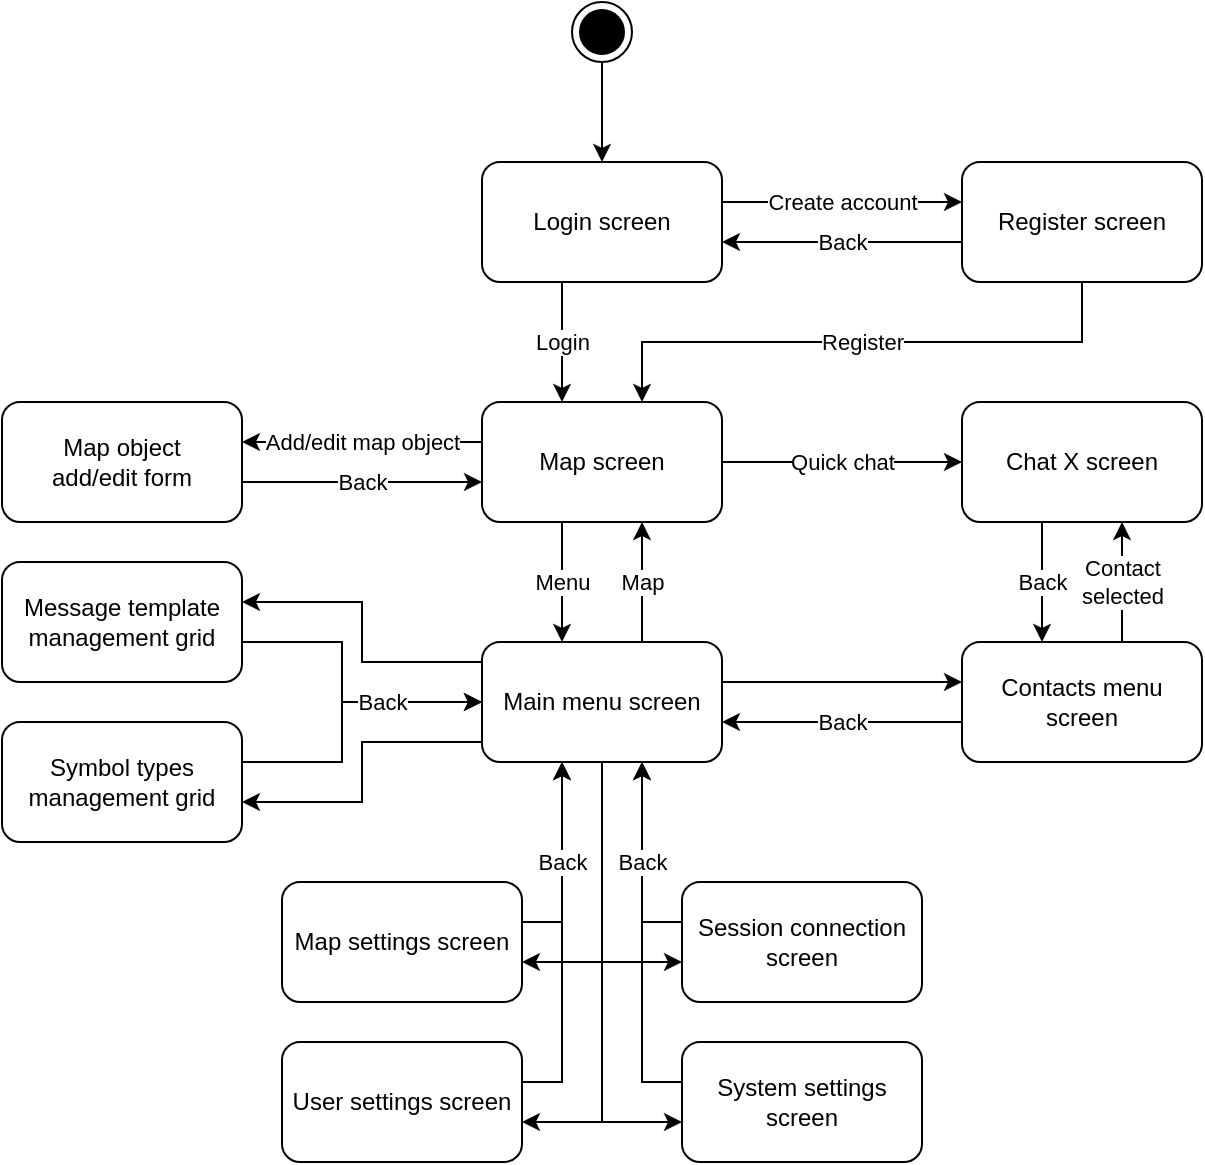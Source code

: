 <mxfile version="22.1.5" type="device">
  <diagram name="Stránka-1" id="4uzDfmDRNhCInwvL7MMY">
    <mxGraphModel dx="1195" dy="632" grid="1" gridSize="10" guides="1" tooltips="1" connect="1" arrows="1" fold="1" page="1" pageScale="1" pageWidth="827" pageHeight="1169" math="0" shadow="0">
      <root>
        <mxCell id="0" />
        <mxCell id="1" parent="0" />
        <mxCell id="WGg2hFcMqNZgMdjpp8JN-4" value="Create account" style="edgeStyle=orthogonalEdgeStyle;rounded=0;orthogonalLoop=1;jettySize=auto;html=1;" edge="1" parent="1" source="WGg2hFcMqNZgMdjpp8JN-2" target="WGg2hFcMqNZgMdjpp8JN-3">
          <mxGeometry relative="1" as="geometry">
            <Array as="points">
              <mxPoint x="420" y="100" />
              <mxPoint x="420" y="100" />
            </Array>
          </mxGeometry>
        </mxCell>
        <mxCell id="WGg2hFcMqNZgMdjpp8JN-7" value="Login" style="edgeStyle=orthogonalEdgeStyle;rounded=0;orthogonalLoop=1;jettySize=auto;html=1;" edge="1" parent="1" source="WGg2hFcMqNZgMdjpp8JN-2" target="WGg2hFcMqNZgMdjpp8JN-6">
          <mxGeometry relative="1" as="geometry">
            <Array as="points">
              <mxPoint x="280" y="160" />
              <mxPoint x="280" y="160" />
            </Array>
          </mxGeometry>
        </mxCell>
        <mxCell id="WGg2hFcMqNZgMdjpp8JN-2" value="Login screen" style="rounded=1;whiteSpace=wrap;html=1;" vertex="1" parent="1">
          <mxGeometry x="240" y="80" width="120" height="60" as="geometry" />
        </mxCell>
        <mxCell id="WGg2hFcMqNZgMdjpp8JN-5" value="Back" style="edgeStyle=orthogonalEdgeStyle;rounded=0;orthogonalLoop=1;jettySize=auto;html=1;" edge="1" parent="1" source="WGg2hFcMqNZgMdjpp8JN-3" target="WGg2hFcMqNZgMdjpp8JN-2">
          <mxGeometry relative="1" as="geometry">
            <Array as="points">
              <mxPoint x="420" y="120" />
              <mxPoint x="420" y="120" />
            </Array>
          </mxGeometry>
        </mxCell>
        <mxCell id="WGg2hFcMqNZgMdjpp8JN-8" value="Register" style="edgeStyle=orthogonalEdgeStyle;rounded=0;orthogonalLoop=1;jettySize=auto;html=1;" edge="1" parent="1" source="WGg2hFcMqNZgMdjpp8JN-3" target="WGg2hFcMqNZgMdjpp8JN-6">
          <mxGeometry relative="1" as="geometry">
            <Array as="points">
              <mxPoint x="540" y="170" />
              <mxPoint x="320" y="170" />
            </Array>
          </mxGeometry>
        </mxCell>
        <mxCell id="WGg2hFcMqNZgMdjpp8JN-3" value="Register screen" style="rounded=1;whiteSpace=wrap;html=1;" vertex="1" parent="1">
          <mxGeometry x="480" y="80" width="120" height="60" as="geometry" />
        </mxCell>
        <mxCell id="WGg2hFcMqNZgMdjpp8JN-10" value="Menu" style="edgeStyle=orthogonalEdgeStyle;rounded=0;orthogonalLoop=1;jettySize=auto;html=1;" edge="1" parent="1" source="WGg2hFcMqNZgMdjpp8JN-6" target="WGg2hFcMqNZgMdjpp8JN-9">
          <mxGeometry relative="1" as="geometry">
            <Array as="points">
              <mxPoint x="280" y="300" />
              <mxPoint x="280" y="300" />
            </Array>
          </mxGeometry>
        </mxCell>
        <mxCell id="WGg2hFcMqNZgMdjpp8JN-25" value="Quick chat" style="edgeStyle=orthogonalEdgeStyle;rounded=0;orthogonalLoop=1;jettySize=auto;html=1;" edge="1" parent="1" source="WGg2hFcMqNZgMdjpp8JN-6" target="WGg2hFcMqNZgMdjpp8JN-22">
          <mxGeometry relative="1" as="geometry" />
        </mxCell>
        <mxCell id="WGg2hFcMqNZgMdjpp8JN-31" value="Add/edit map object" style="edgeStyle=orthogonalEdgeStyle;rounded=0;orthogonalLoop=1;jettySize=auto;html=1;" edge="1" parent="1" source="WGg2hFcMqNZgMdjpp8JN-6" target="WGg2hFcMqNZgMdjpp8JN-30">
          <mxGeometry relative="1" as="geometry">
            <Array as="points">
              <mxPoint x="180" y="220" />
              <mxPoint x="180" y="220" />
            </Array>
          </mxGeometry>
        </mxCell>
        <mxCell id="WGg2hFcMqNZgMdjpp8JN-6" value="Map screen" style="rounded=1;whiteSpace=wrap;html=1;" vertex="1" parent="1">
          <mxGeometry x="240" y="200" width="120" height="60" as="geometry" />
        </mxCell>
        <mxCell id="WGg2hFcMqNZgMdjpp8JN-12" value="Map" style="edgeStyle=orthogonalEdgeStyle;rounded=0;orthogonalLoop=1;jettySize=auto;html=1;" edge="1" parent="1" source="WGg2hFcMqNZgMdjpp8JN-9" target="WGg2hFcMqNZgMdjpp8JN-6">
          <mxGeometry relative="1" as="geometry">
            <Array as="points">
              <mxPoint x="320" y="300" />
              <mxPoint x="320" y="300" />
            </Array>
          </mxGeometry>
        </mxCell>
        <mxCell id="WGg2hFcMqNZgMdjpp8JN-20" style="edgeStyle=orthogonalEdgeStyle;rounded=0;orthogonalLoop=1;jettySize=auto;html=1;" edge="1" parent="1" source="WGg2hFcMqNZgMdjpp8JN-9" target="WGg2hFcMqNZgMdjpp8JN-19">
          <mxGeometry relative="1" as="geometry">
            <Array as="points">
              <mxPoint x="420" y="340" />
              <mxPoint x="420" y="340" />
            </Array>
          </mxGeometry>
        </mxCell>
        <mxCell id="WGg2hFcMqNZgMdjpp8JN-35" style="edgeStyle=orthogonalEdgeStyle;rounded=0;orthogonalLoop=1;jettySize=auto;html=1;" edge="1" parent="1" source="WGg2hFcMqNZgMdjpp8JN-9" target="WGg2hFcMqNZgMdjpp8JN-34">
          <mxGeometry relative="1" as="geometry">
            <Array as="points">
              <mxPoint x="180" y="330" />
              <mxPoint x="180" y="300" />
            </Array>
          </mxGeometry>
        </mxCell>
        <mxCell id="WGg2hFcMqNZgMdjpp8JN-36" style="edgeStyle=orthogonalEdgeStyle;rounded=0;orthogonalLoop=1;jettySize=auto;html=1;" edge="1" parent="1" source="WGg2hFcMqNZgMdjpp8JN-9" target="WGg2hFcMqNZgMdjpp8JN-33">
          <mxGeometry relative="1" as="geometry">
            <Array as="points">
              <mxPoint x="180" y="370" />
              <mxPoint x="180" y="400" />
            </Array>
          </mxGeometry>
        </mxCell>
        <mxCell id="WGg2hFcMqNZgMdjpp8JN-43" style="edgeStyle=orthogonalEdgeStyle;rounded=0;orthogonalLoop=1;jettySize=auto;html=1;" edge="1" parent="1" source="WGg2hFcMqNZgMdjpp8JN-9" target="WGg2hFcMqNZgMdjpp8JN-13">
          <mxGeometry relative="1" as="geometry">
            <Array as="points">
              <mxPoint x="300" y="480" />
            </Array>
          </mxGeometry>
        </mxCell>
        <mxCell id="WGg2hFcMqNZgMdjpp8JN-44" style="edgeStyle=orthogonalEdgeStyle;rounded=0;orthogonalLoop=1;jettySize=auto;html=1;" edge="1" parent="1" source="WGg2hFcMqNZgMdjpp8JN-9" target="WGg2hFcMqNZgMdjpp8JN-14">
          <mxGeometry relative="1" as="geometry">
            <Array as="points">
              <mxPoint x="300" y="480" />
            </Array>
          </mxGeometry>
        </mxCell>
        <mxCell id="WGg2hFcMqNZgMdjpp8JN-45" style="edgeStyle=orthogonalEdgeStyle;rounded=0;orthogonalLoop=1;jettySize=auto;html=1;" edge="1" parent="1" source="WGg2hFcMqNZgMdjpp8JN-9" target="WGg2hFcMqNZgMdjpp8JN-39">
          <mxGeometry relative="1" as="geometry">
            <Array as="points">
              <mxPoint x="300" y="560" />
            </Array>
          </mxGeometry>
        </mxCell>
        <mxCell id="WGg2hFcMqNZgMdjpp8JN-47" style="edgeStyle=orthogonalEdgeStyle;rounded=0;orthogonalLoop=1;jettySize=auto;html=1;" edge="1" parent="1" source="WGg2hFcMqNZgMdjpp8JN-9" target="WGg2hFcMqNZgMdjpp8JN-46">
          <mxGeometry relative="1" as="geometry">
            <Array as="points">
              <mxPoint x="300" y="560" />
            </Array>
          </mxGeometry>
        </mxCell>
        <mxCell id="WGg2hFcMqNZgMdjpp8JN-9" value="Main menu screen" style="rounded=1;whiteSpace=wrap;html=1;" vertex="1" parent="1">
          <mxGeometry x="240" y="320" width="120" height="60" as="geometry" />
        </mxCell>
        <mxCell id="WGg2hFcMqNZgMdjpp8JN-13" value="Map settings screen" style="rounded=1;whiteSpace=wrap;html=1;" vertex="1" parent="1">
          <mxGeometry x="140" y="440" width="120" height="60" as="geometry" />
        </mxCell>
        <mxCell id="WGg2hFcMqNZgMdjpp8JN-14" value="Session connection screen" style="rounded=1;whiteSpace=wrap;html=1;" vertex="1" parent="1">
          <mxGeometry x="340" y="440" width="120" height="60" as="geometry" />
        </mxCell>
        <mxCell id="WGg2hFcMqNZgMdjpp8JN-21" value="Back" style="edgeStyle=orthogonalEdgeStyle;rounded=0;orthogonalLoop=1;jettySize=auto;html=1;" edge="1" parent="1" source="WGg2hFcMqNZgMdjpp8JN-19" target="WGg2hFcMqNZgMdjpp8JN-9">
          <mxGeometry relative="1" as="geometry">
            <Array as="points">
              <mxPoint x="420" y="360" />
              <mxPoint x="420" y="360" />
            </Array>
          </mxGeometry>
        </mxCell>
        <mxCell id="WGg2hFcMqNZgMdjpp8JN-23" value="Contact&lt;br&gt;selected" style="edgeStyle=orthogonalEdgeStyle;rounded=0;orthogonalLoop=1;jettySize=auto;html=1;" edge="1" parent="1" source="WGg2hFcMqNZgMdjpp8JN-19" target="WGg2hFcMqNZgMdjpp8JN-22">
          <mxGeometry relative="1" as="geometry">
            <Array as="points">
              <mxPoint x="560" y="290" />
              <mxPoint x="560" y="290" />
            </Array>
          </mxGeometry>
        </mxCell>
        <mxCell id="WGg2hFcMqNZgMdjpp8JN-19" value="Contacts menu screen" style="rounded=1;whiteSpace=wrap;html=1;" vertex="1" parent="1">
          <mxGeometry x="480" y="320" width="120" height="60" as="geometry" />
        </mxCell>
        <mxCell id="WGg2hFcMqNZgMdjpp8JN-24" value="Back" style="edgeStyle=orthogonalEdgeStyle;rounded=0;orthogonalLoop=1;jettySize=auto;html=1;" edge="1" parent="1" source="WGg2hFcMqNZgMdjpp8JN-22" target="WGg2hFcMqNZgMdjpp8JN-19">
          <mxGeometry relative="1" as="geometry">
            <Array as="points">
              <mxPoint x="520" y="290" />
              <mxPoint x="520" y="290" />
            </Array>
          </mxGeometry>
        </mxCell>
        <mxCell id="WGg2hFcMqNZgMdjpp8JN-22" value="Chat X screen" style="rounded=1;whiteSpace=wrap;html=1;" vertex="1" parent="1">
          <mxGeometry x="480" y="200" width="120" height="60" as="geometry" />
        </mxCell>
        <mxCell id="WGg2hFcMqNZgMdjpp8JN-29" style="edgeStyle=orthogonalEdgeStyle;rounded=0;orthogonalLoop=1;jettySize=auto;html=1;" edge="1" parent="1" source="WGg2hFcMqNZgMdjpp8JN-28" target="WGg2hFcMqNZgMdjpp8JN-2">
          <mxGeometry relative="1" as="geometry" />
        </mxCell>
        <mxCell id="WGg2hFcMqNZgMdjpp8JN-28" value="" style="ellipse;html=1;shape=endState;fillColor=#000000;strokeColor=default;" vertex="1" parent="1">
          <mxGeometry x="285" width="30" height="30" as="geometry" />
        </mxCell>
        <mxCell id="WGg2hFcMqNZgMdjpp8JN-32" value="Back" style="edgeStyle=orthogonalEdgeStyle;rounded=0;orthogonalLoop=1;jettySize=auto;html=1;" edge="1" parent="1" source="WGg2hFcMqNZgMdjpp8JN-30" target="WGg2hFcMqNZgMdjpp8JN-6">
          <mxGeometry relative="1" as="geometry">
            <Array as="points">
              <mxPoint x="180" y="240" />
              <mxPoint x="180" y="240" />
            </Array>
          </mxGeometry>
        </mxCell>
        <mxCell id="WGg2hFcMqNZgMdjpp8JN-30" value="Map object&lt;br&gt;add/edit form" style="rounded=1;whiteSpace=wrap;html=1;" vertex="1" parent="1">
          <mxGeometry y="200" width="120" height="60" as="geometry" />
        </mxCell>
        <mxCell id="WGg2hFcMqNZgMdjpp8JN-37" value="" style="edgeStyle=orthogonalEdgeStyle;rounded=0;orthogonalLoop=1;jettySize=auto;html=1;" edge="1" parent="1" source="WGg2hFcMqNZgMdjpp8JN-33" target="WGg2hFcMqNZgMdjpp8JN-9">
          <mxGeometry x="0.333" relative="1" as="geometry">
            <Array as="points">
              <mxPoint x="170" y="380" />
              <mxPoint x="170" y="350" />
            </Array>
            <mxPoint as="offset" />
          </mxGeometry>
        </mxCell>
        <mxCell id="WGg2hFcMqNZgMdjpp8JN-33" value="Symbol types management grid" style="rounded=1;whiteSpace=wrap;html=1;" vertex="1" parent="1">
          <mxGeometry y="360" width="120" height="60" as="geometry" />
        </mxCell>
        <mxCell id="WGg2hFcMqNZgMdjpp8JN-38" value="Back" style="edgeStyle=orthogonalEdgeStyle;rounded=0;orthogonalLoop=1;jettySize=auto;html=1;" edge="1" parent="1" source="WGg2hFcMqNZgMdjpp8JN-34" target="WGg2hFcMqNZgMdjpp8JN-9">
          <mxGeometry x="0.333" relative="1" as="geometry">
            <Array as="points">
              <mxPoint x="170" y="320" />
              <mxPoint x="170" y="350" />
            </Array>
            <mxPoint as="offset" />
          </mxGeometry>
        </mxCell>
        <mxCell id="WGg2hFcMqNZgMdjpp8JN-34" value="Message template management grid" style="rounded=1;whiteSpace=wrap;html=1;" vertex="1" parent="1">
          <mxGeometry y="280" width="120" height="60" as="geometry" />
        </mxCell>
        <mxCell id="WGg2hFcMqNZgMdjpp8JN-41" style="edgeStyle=orthogonalEdgeStyle;rounded=0;orthogonalLoop=1;jettySize=auto;html=1;" edge="1" parent="1" source="WGg2hFcMqNZgMdjpp8JN-39" target="WGg2hFcMqNZgMdjpp8JN-9">
          <mxGeometry relative="1" as="geometry">
            <Array as="points">
              <mxPoint x="280" y="540" />
            </Array>
          </mxGeometry>
        </mxCell>
        <mxCell id="WGg2hFcMqNZgMdjpp8JN-39" value="User settings screen" style="rounded=1;whiteSpace=wrap;html=1;" vertex="1" parent="1">
          <mxGeometry x="140" y="520" width="120" height="60" as="geometry" />
        </mxCell>
        <mxCell id="WGg2hFcMqNZgMdjpp8JN-40" value="Back" style="edgeStyle=orthogonalEdgeStyle;rounded=0;orthogonalLoop=1;jettySize=auto;html=1;" edge="1" parent="1" source="WGg2hFcMqNZgMdjpp8JN-13" target="WGg2hFcMqNZgMdjpp8JN-9">
          <mxGeometry relative="1" as="geometry">
            <Array as="points">
              <mxPoint x="280" y="460" />
            </Array>
            <mxPoint as="offset" />
          </mxGeometry>
        </mxCell>
        <mxCell id="WGg2hFcMqNZgMdjpp8JN-48" style="edgeStyle=orthogonalEdgeStyle;rounded=0;orthogonalLoop=1;jettySize=auto;html=1;" edge="1" parent="1" source="WGg2hFcMqNZgMdjpp8JN-46" target="WGg2hFcMqNZgMdjpp8JN-9">
          <mxGeometry relative="1" as="geometry">
            <Array as="points">
              <mxPoint x="320" y="540" />
            </Array>
          </mxGeometry>
        </mxCell>
        <mxCell id="WGg2hFcMqNZgMdjpp8JN-46" value="System settings screen" style="rounded=1;whiteSpace=wrap;html=1;" vertex="1" parent="1">
          <mxGeometry x="340" y="520" width="120" height="60" as="geometry" />
        </mxCell>
        <mxCell id="WGg2hFcMqNZgMdjpp8JN-42" value="Back" style="edgeStyle=orthogonalEdgeStyle;rounded=0;orthogonalLoop=1;jettySize=auto;html=1;" edge="1" parent="1" source="WGg2hFcMqNZgMdjpp8JN-14" target="WGg2hFcMqNZgMdjpp8JN-9">
          <mxGeometry relative="1" as="geometry">
            <Array as="points">
              <mxPoint x="320" y="460" />
            </Array>
          </mxGeometry>
        </mxCell>
      </root>
    </mxGraphModel>
  </diagram>
</mxfile>
